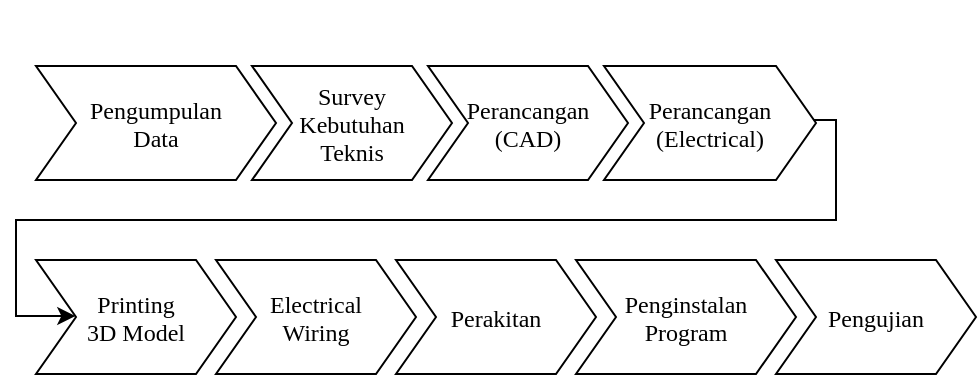 <mxfile version="20.4.0" type="github">
  <diagram id="_CojZTXWy0LxTeWEr2Xf" name="Page-1">
    <mxGraphModel dx="432" dy="326" grid="1" gridSize="10" guides="1" tooltips="1" connect="1" arrows="1" fold="1" page="1" pageScale="1" pageWidth="850" pageHeight="1100" math="0" shadow="0">
      <root>
        <mxCell id="0" />
        <mxCell id="1" parent="0" />
        <mxCell id="gf2RABEv-WtLoPtttH7B-1" value="" style="swimlane;childLayout=stackLayout;horizontal=1;fillColor=none;horizontalStack=1;resizeParent=1;resizeParentMax=0;resizeLast=0;collapsible=0;strokeColor=none;stackBorder=10;stackSpacing=-12;resizable=1;align=center;points=[];fontColor=#000000;fontFamily=Times New Roman;" vertex="1" parent="1">
          <mxGeometry x="70" y="150" width="410" height="100" as="geometry" />
        </mxCell>
        <mxCell id="gf2RABEv-WtLoPtttH7B-2" value="Pengumpulan&#xa;Data" style="shape=step;perimeter=stepPerimeter;fixedSize=1;points=[];fontFamily=Times New Roman;" vertex="1" parent="gf2RABEv-WtLoPtttH7B-1">
          <mxGeometry x="10" y="33" width="120" height="57" as="geometry" />
        </mxCell>
        <mxCell id="gf2RABEv-WtLoPtttH7B-3" value="Survey&#xa;Kebutuhan&#xa;Teknis" style="shape=step;perimeter=stepPerimeter;fixedSize=1;points=[];fontFamily=Times New Roman;" vertex="1" parent="gf2RABEv-WtLoPtttH7B-1">
          <mxGeometry x="118" y="33" width="100" height="57" as="geometry" />
        </mxCell>
        <mxCell id="gf2RABEv-WtLoPtttH7B-4" value="Perancangan&#xa;(CAD)" style="shape=step;perimeter=stepPerimeter;fixedSize=1;points=[];fontFamily=Times New Roman;" vertex="1" parent="gf2RABEv-WtLoPtttH7B-1">
          <mxGeometry x="206" y="33" width="100" height="57" as="geometry" />
        </mxCell>
        <mxCell id="gf2RABEv-WtLoPtttH7B-6" value="Perancangan&#xa;(Electrical)" style="shape=step;perimeter=stepPerimeter;fixedSize=1;points=[];fontFamily=Times New Roman;" vertex="1" parent="gf2RABEv-WtLoPtttH7B-1">
          <mxGeometry x="294" y="33" width="106" height="57" as="geometry" />
        </mxCell>
        <mxCell id="gf2RABEv-WtLoPtttH7B-7" value="Printing&#xa;3D Model" style="shape=step;perimeter=stepPerimeter;fixedSize=1;points=[];fontFamily=Times New Roman;" vertex="1" parent="1">
          <mxGeometry x="80" y="280" width="100" height="57" as="geometry" />
        </mxCell>
        <mxCell id="gf2RABEv-WtLoPtttH7B-9" value="Electrical&#xa;Wiring" style="shape=step;perimeter=stepPerimeter;fixedSize=1;points=[];fontFamily=Times New Roman;" vertex="1" parent="1">
          <mxGeometry x="170" y="280" width="100" height="57" as="geometry" />
        </mxCell>
        <mxCell id="gf2RABEv-WtLoPtttH7B-10" style="edgeStyle=orthogonalEdgeStyle;rounded=0;orthogonalLoop=1;jettySize=auto;html=1;fontFamily=Times New Roman;" edge="1" parent="1" source="gf2RABEv-WtLoPtttH7B-6" target="gf2RABEv-WtLoPtttH7B-7">
          <mxGeometry relative="1" as="geometry">
            <mxPoint x="70" y="320" as="targetPoint" />
            <Array as="points">
              <mxPoint x="480" y="210" />
              <mxPoint x="480" y="260" />
              <mxPoint x="70" y="260" />
              <mxPoint x="70" y="308" />
            </Array>
          </mxGeometry>
        </mxCell>
        <mxCell id="gf2RABEv-WtLoPtttH7B-13" value="Penginstalan&#xa;Program" style="shape=step;perimeter=stepPerimeter;fixedSize=1;points=[];fontFamily=Times New Roman;" vertex="1" parent="1">
          <mxGeometry x="350" y="280" width="110" height="57" as="geometry" />
        </mxCell>
        <mxCell id="gf2RABEv-WtLoPtttH7B-14" value="Pengujian" style="shape=step;perimeter=stepPerimeter;fixedSize=1;points=[];fontFamily=Times New Roman;" vertex="1" parent="1">
          <mxGeometry x="450" y="280" width="100" height="57" as="geometry" />
        </mxCell>
        <mxCell id="gf2RABEv-WtLoPtttH7B-15" value="Perakitan" style="shape=step;perimeter=stepPerimeter;fixedSize=1;points=[];fontFamily=Times New Roman;" vertex="1" parent="1">
          <mxGeometry x="260" y="280" width="100" height="57" as="geometry" />
        </mxCell>
      </root>
    </mxGraphModel>
  </diagram>
</mxfile>
